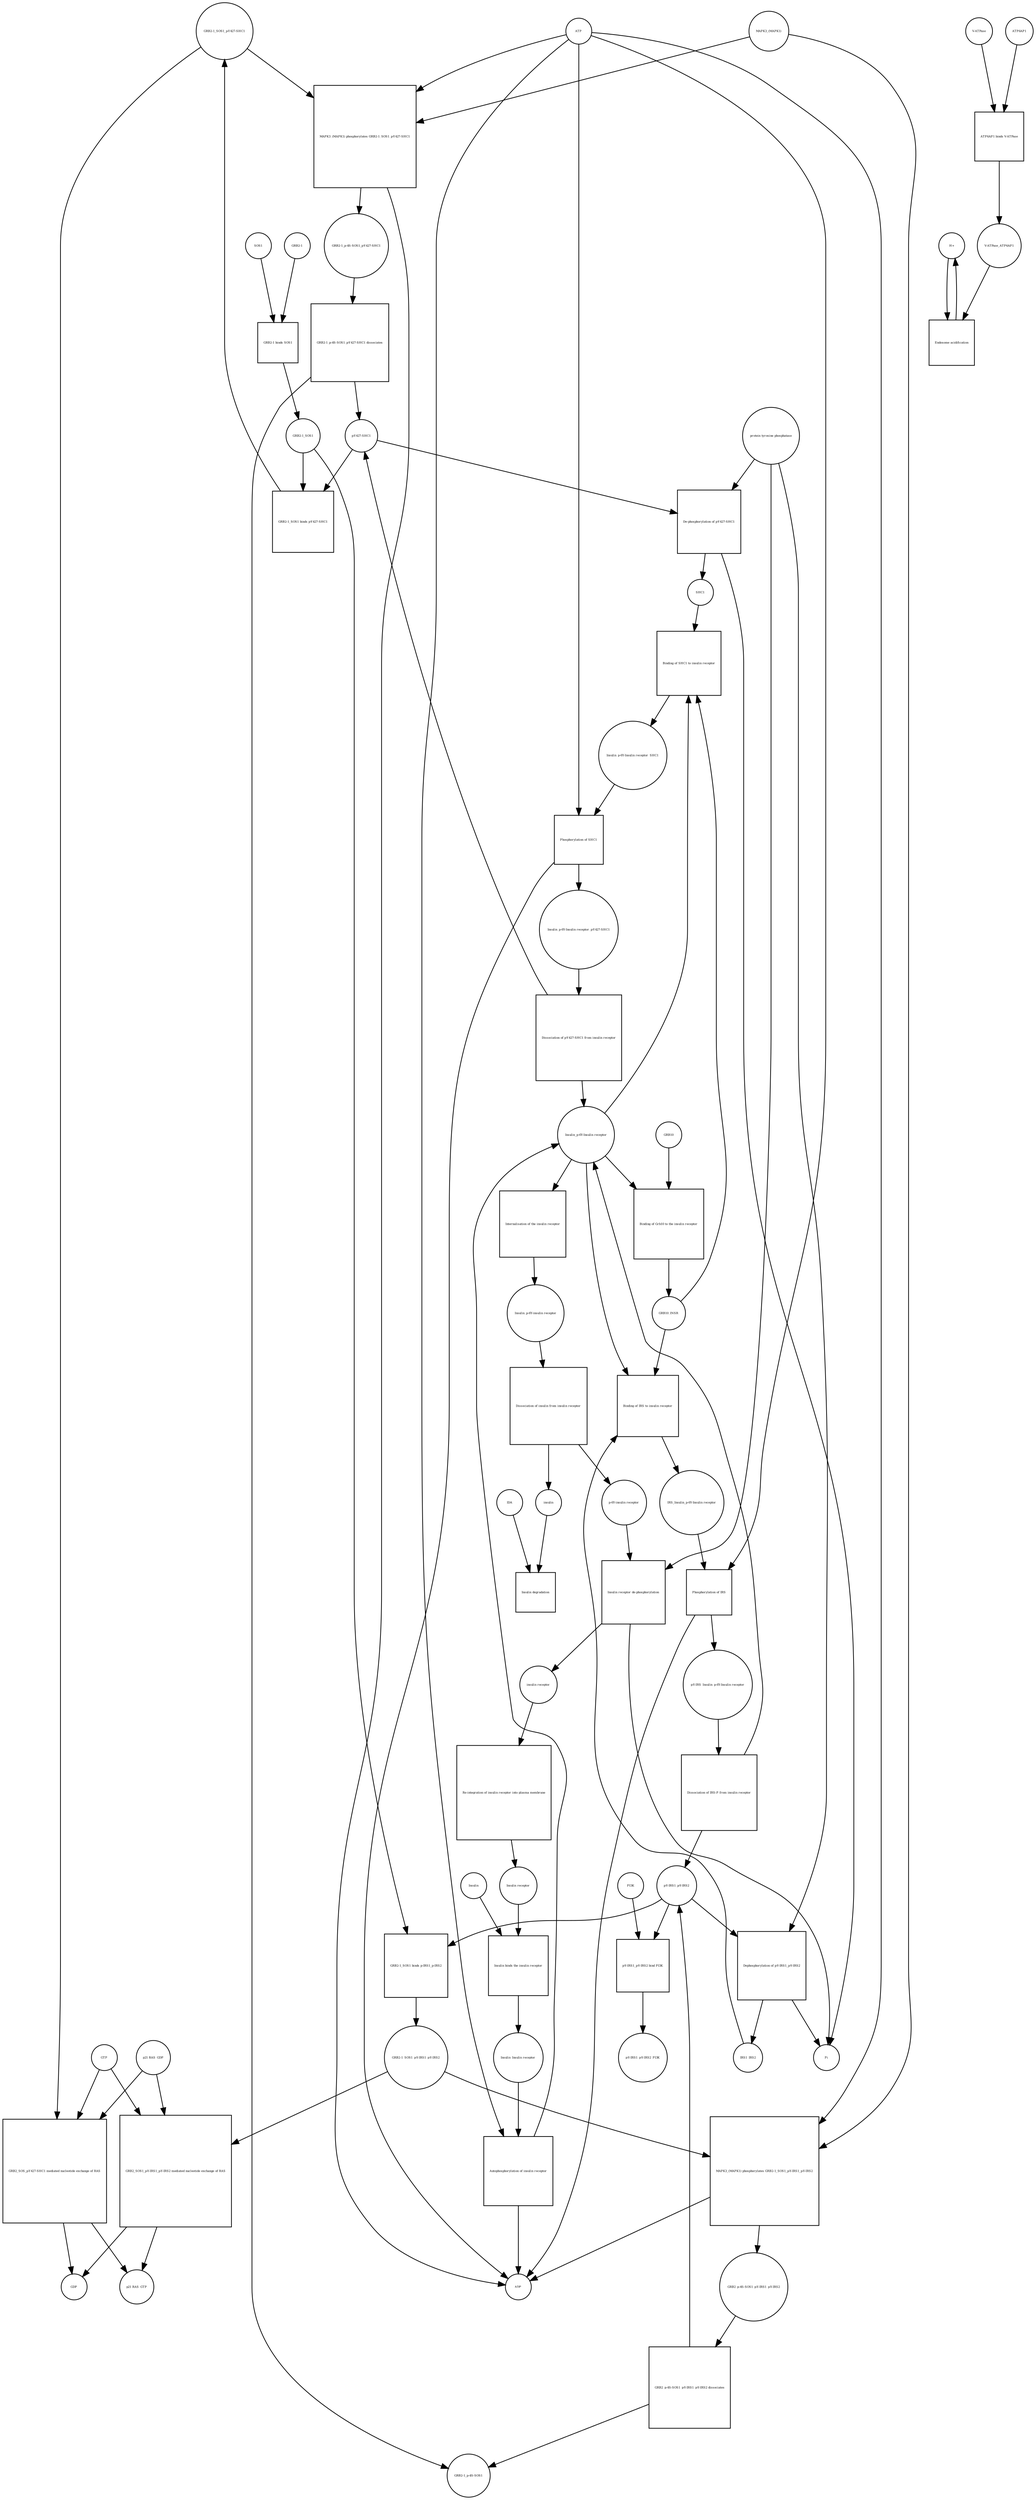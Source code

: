 strict digraph  {
GTP [annotation="", bipartite=0, cls="simple chemical", fontsize=4, label=GTP, shape=circle];
"GRB2_SOS1_p-Y-IRS1_p-Y-IRS2 mediated nucleotide exchange of RAS" [annotation="", bipartite=1, cls=process, fontsize=4, label="GRB2_SOS1_p-Y-IRS1_p-Y-IRS2 mediated nucleotide exchange of RAS", shape=square];
"IRS_Insulin_p-6Y-Insulin receptor" [annotation="", bipartite=0, cls=complex, fontsize=4, label="IRS_Insulin_p-6Y-Insulin receptor", shape=circle];
"Phosphorylation of IRS" [annotation="", bipartite=1, cls=process, fontsize=4, label="Phosphorylation of IRS", shape=square];
GRB10_INSR [annotation="", bipartite=0, cls=complex, fontsize=4, label=GRB10_INSR, shape=circle];
"Binding of IRS to insulin receptor" [annotation="", bipartite=1, cls=association, fontsize=4, label="Binding of IRS to insulin receptor", shape=square];
"Insulin_p-6Y-Insulin receptor" [annotation="", bipartite=0, cls=complex, fontsize=4, label="Insulin_p-6Y-Insulin receptor", shape=circle];
"Internalisation of the insulin receptor" [annotation="", bipartite=1, cls="omitted process", fontsize=4, label="Internalisation of the insulin receptor", shape=square];
"Insulin_p-6Y-Insulin receptor_SHC1" [annotation="", bipartite=0, cls=complex, fontsize=4, label="Insulin_p-6Y-Insulin receptor_SHC1", shape=circle];
"Phosphorylation of SHC1" [annotation="", bipartite=1, cls=process, fontsize=4, label="Phosphorylation of SHC1", shape=square];
"Insulin receptor" [annotation="", bipartite=0, cls=complex, fontsize=4, label="Insulin receptor", shape=circle];
"Insulin binds the insulin receptor" [annotation="", bipartite=1, cls=association, fontsize=4, label="Insulin binds the insulin receptor", shape=square];
"Binding of Grb10 to the insulin receptor" [annotation="", bipartite=1, cls=association, fontsize=4, label="Binding of Grb10 to the insulin receptor", shape=square];
"GRB2_p-4S-SOS1_p-Y-IRS1_p-Y-IRS2 dissociates" [annotation="", bipartite=1, cls=dissociation, fontsize=4, label="GRB2_p-4S-SOS1_p-Y-IRS1_p-Y-IRS2 dissociates", shape=square];
"GRB2-1_p-4S-SOS1" [annotation="", bipartite=0, cls=complex, fontsize=4, label="GRB2-1_p-4S-SOS1", shape=circle];
"Insulin_p-6Y-insulin receptor" [annotation="", bipartite=0, cls=complex, fontsize=4, label="Insulin_p-6Y-insulin receptor", shape=circle];
"Dissociation of insulin from insulin receptor" [annotation="", bipartite=1, cls=dissociation, fontsize=4, label="Dissociation of insulin from insulin receptor", shape=square];
Insulin [annotation="", bipartite=0, cls=complex, fontsize=4, label=Insulin, shape=circle];
"MAPK3_(MAPK1) phosphorylates GRB2-1_SOS1_p-Y-IRS1_p-Y-IRS2" [annotation="", bipartite=1, cls=process, fontsize=4, label="MAPK3_(MAPK1) phosphorylates GRB2-1_SOS1_p-Y-IRS1_p-Y-IRS2", shape=square];
ADP [annotation="", bipartite=0, cls="simple chemical", fontsize=4, label=ADP, shape=circle];
"Insulin_Insulin receptor" [annotation="", bipartite=0, cls=complex, fontsize=4, label="Insulin_Insulin receptor", shape=circle];
"protein tyrosine phosphatase" [annotation="", bipartite=0, cls="unspecified entity", fontsize=4, label="protein tyrosine phosphatase", shape=circle];
"Insulin receptor de-phosphorylation" [annotation="", bipartite=1, cls=process, fontsize=4, label="Insulin receptor de-phosphorylation", shape=square];
"H+" [annotation="", bipartite=0, cls="simple chemical", fontsize=4, label="H+", shape=circle];
"Endosome acidification" [annotation="", bipartite=1, cls=process, fontsize=4, label="Endosome acidification", shape=square];
"De-phosphorylation of p-Y427-SHC1" [annotation="", bipartite=1, cls="omitted process", fontsize=4, label="De-phosphorylation of p-Y427-SHC1", shape=square];
SHC1 [annotation="", bipartite=0, cls=macromolecule, fontsize=4, label=SHC1, shape=circle];
"Re-integration of insulin receptor into plasma membrane" [annotation="", bipartite=1, cls="omitted process", fontsize=4, label="Re-integration of insulin receptor into plasma membrane", shape=square];
"p-Y-IRS_Insulin_p-6Y-Insulin receptor" [annotation="", bipartite=0, cls=complex, fontsize=4, label="p-Y-IRS_Insulin_p-6Y-Insulin receptor", shape=circle];
"p-6Y-insulin receptor" [annotation="", bipartite=0, cls=complex, fontsize=4, label="p-6Y-insulin receptor", shape=circle];
ATP [annotation="", bipartite=0, cls="simple chemical", fontsize=4, label=ATP, shape=circle];
"Autophosphorylation of insulin receptor" [annotation="", bipartite=1, cls=process, fontsize=4, label="Autophosphorylation of insulin receptor", shape=square];
"insulin receptor" [annotation="", bipartite=0, cls=complex, fontsize=4, label="insulin receptor", shape=circle];
"GRB2-1_SOS1 binds p-IRS1_p-IRS2" [annotation="", bipartite=1, cls=association, fontsize=4, label="GRB2-1_SOS1 binds p-IRS1_p-IRS2", shape=square];
"GRB2-1_SOS1_p-Y-IRS1_p-Y-IRS2" [annotation="", bipartite=0, cls=complex, fontsize=4, label="GRB2-1_SOS1_p-Y-IRS1_p-Y-IRS2", shape=circle];
IRS1_IRS2 [annotation="", bipartite=0, cls="unspecified entity", fontsize=4, label=IRS1_IRS2, shape=circle];
"GRB2_SOS_p-Y427-SHC1 mediated nucleotide exchange of RAS" [annotation="", bipartite=1, cls=process, fontsize=4, label="GRB2_SOS_p-Y427-SHC1 mediated nucleotide exchange of RAS", shape=square];
GDP [annotation="", bipartite=0, cls="simple chemical", fontsize=4, label=GDP, shape=circle];
"Insulin_p-6Y-Insulin receptor_p-Y427-SHC1" [annotation="", bipartite=0, cls=complex, fontsize=4, label="Insulin_p-6Y-Insulin receptor_p-Y427-SHC1", shape=circle];
"Dissociation of IRS-P from insulin receptor" [annotation="", bipartite=1, cls=dissociation, fontsize=4, label="Dissociation of IRS-P from insulin receptor", shape=square];
"p-Y-IRS1_p-Y-IRS2" [annotation="", bipartite=0, cls="unspecified entity", fontsize=4, label="p-Y-IRS1_p-Y-IRS2", shape=circle];
"V-ATPase" [annotation="", bipartite=0, cls=complex, fontsize=4, label="V-ATPase", shape=circle];
"ATP6AP1 binds V-ATPase" [annotation="", bipartite=1, cls=association, fontsize=4, label="ATP6AP1 binds V-ATPase", shape=square];
"GRB2-1 binds SOS1" [annotation="", bipartite=1, cls=association, fontsize=4, label="GRB2-1 binds SOS1", shape=square];
"GRB2-1_SOS1" [annotation="", bipartite=0, cls=complex, fontsize=4, label="GRB2-1_SOS1", shape=circle];
"GRB2-1" [annotation="", bipartite=0, cls=macromolecule, fontsize=4, label="GRB2-1", shape=circle];
"Binding of SHC1 to insulin receptor" [annotation="", bipartite=1, cls=association, fontsize=4, label="Binding of SHC1 to insulin receptor", shape=square];
GRB10 [annotation="", bipartite=0, cls=macromolecule, fontsize=4, label=GRB10, shape=circle];
"GRB2-1_p-4S-SOS1_p-Y427-SHC1" [annotation="", bipartite=0, cls=complex, fontsize=4, label="GRB2-1_p-4S-SOS1_p-Y427-SHC1", shape=circle];
"GRB2-1_p-4S-SOS1_p-Y427-SHC1 dissociates" [annotation="", bipartite=1, cls=dissociation, fontsize=4, label="GRB2-1_p-4S-SOS1_p-Y427-SHC1 dissociates", shape=square];
PI3K [annotation="", bipartite=0, cls=complex, fontsize=4, label=PI3K, shape=circle];
"p-Y-IRS1_p-Y-IRS2 bind PI3K" [annotation="", bipartite=1, cls=association, fontsize=4, label="p-Y-IRS1_p-Y-IRS2 bind PI3K", shape=square];
"GRB2_p-4S-SOS1_p-Y-IRS1_p-Y-IRS2" [annotation="", bipartite=0, cls=complex, fontsize=4, label="GRB2_p-4S-SOS1_p-Y-IRS1_p-Y-IRS2", shape=circle];
"Dephosphorylation of p-Y-IRS1_p-Y-IRS2" [annotation="", bipartite=1, cls=process, fontsize=4, label="Dephosphorylation of p-Y-IRS1_p-Y-IRS2", shape=square];
Pi [annotation="", bipartite=0, cls="simple chemical", fontsize=4, label=Pi, shape=circle];
insulin [annotation="", bipartite=0, cls=complex, fontsize=4, label=insulin, shape=circle];
"MAPK3_(MAPK1) phosphorylates GRB2-1_SOS1_p-Y427-SHC1" [annotation="", bipartite=1, cls=process, fontsize=4, label="MAPK3_(MAPK1) phosphorylates GRB2-1_SOS1_p-Y427-SHC1", shape=square];
"V-ATPase_ATP6AP1" [annotation="", bipartite=0, cls=complex, fontsize=4, label="V-ATPase_ATP6AP1", shape=circle];
"p21 RAS_GDP" [annotation="", bipartite=0, cls=complex, fontsize=4, label="p21 RAS_GDP", shape=circle];
"p-Y-IRS1_p-Y-IRS2_PI3K" [annotation="", bipartite=0, cls=complex, fontsize=4, label="p-Y-IRS1_p-Y-IRS2_PI3K", shape=circle];
"GRB2-1_SOS1_p-Y427-SHC1" [annotation="", bipartite=0, cls=complex, fontsize=4, label="GRB2-1_SOS1_p-Y427-SHC1", shape=circle];
"p-Y427-SHC1" [annotation="", bipartite=0, cls=macromolecule, fontsize=4, label="p-Y427-SHC1", shape=circle];
"GRB2-1_SOS1 binds p-Y427-SHC1" [annotation="", bipartite=1, cls=association, fontsize=4, label="GRB2-1_SOS1 binds p-Y427-SHC1", shape=square];
ATP6AP1 [annotation="", bipartite=0, cls=macromolecule, fontsize=4, label=ATP6AP1, shape=circle];
"MAPK3_(MAPK1)" [annotation="", bipartite=0, cls="unspecified entity", fontsize=4, label="MAPK3_(MAPK1)", shape=circle];
"p21 RAS_GTP" [annotation="", bipartite=0, cls=complex, fontsize=4, label="p21 RAS_GTP", shape=circle];
"Dissociation of p-Y427-SHC1 from insulin receptor" [annotation="", bipartite=1, cls=dissociation, fontsize=4, label="Dissociation of p-Y427-SHC1 from insulin receptor", shape=square];
SOS1 [annotation="", bipartite=0, cls=macromolecule, fontsize=4, label=SOS1, shape=circle];
IDA [annotation="", bipartite=0, cls="unspecified entity", fontsize=4, label=IDA, shape=circle];
"Insulin degradation" [annotation="", bipartite=1, cls="omitted process", fontsize=4, label="Insulin degradation", shape=square];
GTP -> "GRB2_SOS1_p-Y-IRS1_p-Y-IRS2 mediated nucleotide exchange of RAS"  [annotation="", interaction_type=consumption];
GTP -> "GRB2_SOS_p-Y427-SHC1 mediated nucleotide exchange of RAS"  [annotation="", interaction_type=consumption];
"GRB2_SOS1_p-Y-IRS1_p-Y-IRS2 mediated nucleotide exchange of RAS" -> GDP  [annotation="", interaction_type=production];
"GRB2_SOS1_p-Y-IRS1_p-Y-IRS2 mediated nucleotide exchange of RAS" -> "p21 RAS_GTP"  [annotation="", interaction_type=production];
"IRS_Insulin_p-6Y-Insulin receptor" -> "Phosphorylation of IRS"  [annotation="", interaction_type=catalysis];
"Phosphorylation of IRS" -> "p-Y-IRS_Insulin_p-6Y-Insulin receptor"  [annotation="", interaction_type=production];
"Phosphorylation of IRS" -> ADP  [annotation="", interaction_type=production];
GRB10_INSR -> "Binding of IRS to insulin receptor"  [annotation="", interaction_type=inhibition];
GRB10_INSR -> "Binding of SHC1 to insulin receptor"  [annotation="", interaction_type=inhibition];
"Binding of IRS to insulin receptor" -> "IRS_Insulin_p-6Y-Insulin receptor"  [annotation="", interaction_type=production];
"Insulin_p-6Y-Insulin receptor" -> "Internalisation of the insulin receptor"  [annotation="", interaction_type=consumption];
"Insulin_p-6Y-Insulin receptor" -> "Binding of Grb10 to the insulin receptor"  [annotation="", interaction_type=consumption];
"Insulin_p-6Y-Insulin receptor" -> "Binding of IRS to insulin receptor"  [annotation="", interaction_type=consumption];
"Insulin_p-6Y-Insulin receptor" -> "Binding of SHC1 to insulin receptor"  [annotation="", interaction_type=consumption];
"Internalisation of the insulin receptor" -> "Insulin_p-6Y-insulin receptor"  [annotation="", interaction_type=production];
"Insulin_p-6Y-Insulin receptor_SHC1" -> "Phosphorylation of SHC1"  [annotation="", interaction_type=consumption];
"Phosphorylation of SHC1" -> "Insulin_p-6Y-Insulin receptor_p-Y427-SHC1"  [annotation="", interaction_type=production];
"Phosphorylation of SHC1" -> ADP  [annotation="", interaction_type=production];
"Insulin receptor" -> "Insulin binds the insulin receptor"  [annotation="", interaction_type=consumption];
"Insulin binds the insulin receptor" -> "Insulin_Insulin receptor"  [annotation="", interaction_type=production];
"Binding of Grb10 to the insulin receptor" -> GRB10_INSR  [annotation="", interaction_type=production];
"GRB2_p-4S-SOS1_p-Y-IRS1_p-Y-IRS2 dissociates" -> "GRB2-1_p-4S-SOS1"  [annotation="", interaction_type=production];
"GRB2_p-4S-SOS1_p-Y-IRS1_p-Y-IRS2 dissociates" -> "p-Y-IRS1_p-Y-IRS2"  [annotation="", interaction_type=production];
"Insulin_p-6Y-insulin receptor" -> "Dissociation of insulin from insulin receptor"  [annotation="", interaction_type=consumption];
"Dissociation of insulin from insulin receptor" -> insulin  [annotation="", interaction_type=production];
"Dissociation of insulin from insulin receptor" -> "p-6Y-insulin receptor"  [annotation="", interaction_type=production];
Insulin -> "Insulin binds the insulin receptor"  [annotation="", interaction_type=consumption];
"MAPK3_(MAPK1) phosphorylates GRB2-1_SOS1_p-Y-IRS1_p-Y-IRS2" -> ADP  [annotation="", interaction_type=production];
"MAPK3_(MAPK1) phosphorylates GRB2-1_SOS1_p-Y-IRS1_p-Y-IRS2" -> "GRB2_p-4S-SOS1_p-Y-IRS1_p-Y-IRS2"  [annotation="", interaction_type=production];
"Insulin_Insulin receptor" -> "Autophosphorylation of insulin receptor"  [annotation="", interaction_type=consumption];
"protein tyrosine phosphatase" -> "Insulin receptor de-phosphorylation"  [annotation="", interaction_type=catalysis];
"protein tyrosine phosphatase" -> "De-phosphorylation of p-Y427-SHC1"  [annotation="", interaction_type=catalysis];
"protein tyrosine phosphatase" -> "Dephosphorylation of p-Y-IRS1_p-Y-IRS2"  [annotation="", interaction_type=catalysis];
"Insulin receptor de-phosphorylation" -> "insulin receptor"  [annotation="", interaction_type=production];
"Insulin receptor de-phosphorylation" -> Pi  [annotation="", interaction_type=production];
"H+" -> "Endosome acidification"  [annotation="", interaction_type=consumption];
"Endosome acidification" -> "H+"  [annotation="", interaction_type=production];
"De-phosphorylation of p-Y427-SHC1" -> SHC1  [annotation="", interaction_type=production];
"De-phosphorylation of p-Y427-SHC1" -> Pi  [annotation="", interaction_type=production];
SHC1 -> "Binding of SHC1 to insulin receptor"  [annotation="", interaction_type=consumption];
"Re-integration of insulin receptor into plasma membrane" -> "Insulin receptor"  [annotation="", interaction_type=production];
"p-Y-IRS_Insulin_p-6Y-Insulin receptor" -> "Dissociation of IRS-P from insulin receptor"  [annotation="", interaction_type=consumption];
"p-6Y-insulin receptor" -> "Insulin receptor de-phosphorylation"  [annotation="", interaction_type=consumption];
ATP -> "Autophosphorylation of insulin receptor"  [annotation="", interaction_type=consumption];
ATP -> "MAPK3_(MAPK1) phosphorylates GRB2-1_SOS1_p-Y427-SHC1"  [annotation="", interaction_type=consumption];
ATP -> "Phosphorylation of SHC1"  [annotation="", interaction_type=consumption];
ATP -> "MAPK3_(MAPK1) phosphorylates GRB2-1_SOS1_p-Y-IRS1_p-Y-IRS2"  [annotation="", interaction_type=consumption];
ATP -> "Phosphorylation of IRS"  [annotation="", interaction_type=consumption];
"Autophosphorylation of insulin receptor" -> "Insulin_p-6Y-Insulin receptor"  [annotation="", interaction_type=production];
"Autophosphorylation of insulin receptor" -> ADP  [annotation="", interaction_type=production];
"insulin receptor" -> "Re-integration of insulin receptor into plasma membrane"  [annotation="", interaction_type=consumption];
"GRB2-1_SOS1 binds p-IRS1_p-IRS2" -> "GRB2-1_SOS1_p-Y-IRS1_p-Y-IRS2"  [annotation="", interaction_type=production];
"GRB2-1_SOS1_p-Y-IRS1_p-Y-IRS2" -> "GRB2_SOS1_p-Y-IRS1_p-Y-IRS2 mediated nucleotide exchange of RAS"  [annotation="", interaction_type=catalysis];
"GRB2-1_SOS1_p-Y-IRS1_p-Y-IRS2" -> "MAPK3_(MAPK1) phosphorylates GRB2-1_SOS1_p-Y-IRS1_p-Y-IRS2"  [annotation="", interaction_type=consumption];
IRS1_IRS2 -> "Binding of IRS to insulin receptor"  [annotation="", interaction_type=consumption];
"GRB2_SOS_p-Y427-SHC1 mediated nucleotide exchange of RAS" -> GDP  [annotation="", interaction_type=production];
"GRB2_SOS_p-Y427-SHC1 mediated nucleotide exchange of RAS" -> "p21 RAS_GTP"  [annotation="", interaction_type=production];
"Insulin_p-6Y-Insulin receptor_p-Y427-SHC1" -> "Dissociation of p-Y427-SHC1 from insulin receptor"  [annotation="", interaction_type=consumption];
"Dissociation of IRS-P from insulin receptor" -> "Insulin_p-6Y-Insulin receptor"  [annotation="", interaction_type=production];
"Dissociation of IRS-P from insulin receptor" -> "p-Y-IRS1_p-Y-IRS2"  [annotation="", interaction_type=production];
"p-Y-IRS1_p-Y-IRS2" -> "GRB2-1_SOS1 binds p-IRS1_p-IRS2"  [annotation="", interaction_type=consumption];
"p-Y-IRS1_p-Y-IRS2" -> "Dephosphorylation of p-Y-IRS1_p-Y-IRS2"  [annotation="", interaction_type=consumption];
"p-Y-IRS1_p-Y-IRS2" -> "p-Y-IRS1_p-Y-IRS2 bind PI3K"  [annotation="", interaction_type=consumption];
"V-ATPase" -> "ATP6AP1 binds V-ATPase"  [annotation="", interaction_type=consumption];
"ATP6AP1 binds V-ATPase" -> "V-ATPase_ATP6AP1"  [annotation="", interaction_type=production];
"GRB2-1 binds SOS1" -> "GRB2-1_SOS1"  [annotation="", interaction_type=production];
"GRB2-1_SOS1" -> "GRB2-1_SOS1 binds p-Y427-SHC1"  [annotation="", interaction_type=consumption];
"GRB2-1_SOS1" -> "GRB2-1_SOS1 binds p-IRS1_p-IRS2"  [annotation="", interaction_type=consumption];
"GRB2-1" -> "GRB2-1 binds SOS1"  [annotation="", interaction_type=consumption];
"Binding of SHC1 to insulin receptor" -> "Insulin_p-6Y-Insulin receptor_SHC1"  [annotation="", interaction_type=production];
GRB10 -> "Binding of Grb10 to the insulin receptor"  [annotation="", interaction_type=consumption];
"GRB2-1_p-4S-SOS1_p-Y427-SHC1" -> "GRB2-1_p-4S-SOS1_p-Y427-SHC1 dissociates"  [annotation="", interaction_type=consumption];
"GRB2-1_p-4S-SOS1_p-Y427-SHC1 dissociates" -> "p-Y427-SHC1"  [annotation="", interaction_type=production];
"GRB2-1_p-4S-SOS1_p-Y427-SHC1 dissociates" -> "GRB2-1_p-4S-SOS1"  [annotation="", interaction_type=production];
PI3K -> "p-Y-IRS1_p-Y-IRS2 bind PI3K"  [annotation="", interaction_type=consumption];
"p-Y-IRS1_p-Y-IRS2 bind PI3K" -> "p-Y-IRS1_p-Y-IRS2_PI3K"  [annotation="", interaction_type=production];
"GRB2_p-4S-SOS1_p-Y-IRS1_p-Y-IRS2" -> "GRB2_p-4S-SOS1_p-Y-IRS1_p-Y-IRS2 dissociates"  [annotation="", interaction_type=consumption];
"Dephosphorylation of p-Y-IRS1_p-Y-IRS2" -> Pi  [annotation="", interaction_type=production];
"Dephosphorylation of p-Y-IRS1_p-Y-IRS2" -> IRS1_IRS2  [annotation="", interaction_type=production];
insulin -> "Insulin degradation"  [annotation="", interaction_type=consumption];
"MAPK3_(MAPK1) phosphorylates GRB2-1_SOS1_p-Y427-SHC1" -> ADP  [annotation="", interaction_type=production];
"MAPK3_(MAPK1) phosphorylates GRB2-1_SOS1_p-Y427-SHC1" -> "GRB2-1_p-4S-SOS1_p-Y427-SHC1"  [annotation="", interaction_type=production];
"V-ATPase_ATP6AP1" -> "Endosome acidification"  [annotation="", interaction_type=catalysis];
"p21 RAS_GDP" -> "GRB2_SOS_p-Y427-SHC1 mediated nucleotide exchange of RAS"  [annotation="", interaction_type=consumption];
"p21 RAS_GDP" -> "GRB2_SOS1_p-Y-IRS1_p-Y-IRS2 mediated nucleotide exchange of RAS"  [annotation="", interaction_type=consumption];
"GRB2-1_SOS1_p-Y427-SHC1" -> "MAPK3_(MAPK1) phosphorylates GRB2-1_SOS1_p-Y427-SHC1"  [annotation="", interaction_type=consumption];
"GRB2-1_SOS1_p-Y427-SHC1" -> "GRB2_SOS_p-Y427-SHC1 mediated nucleotide exchange of RAS"  [annotation="", interaction_type=catalysis];
"p-Y427-SHC1" -> "De-phosphorylation of p-Y427-SHC1"  [annotation="", interaction_type=consumption];
"p-Y427-SHC1" -> "GRB2-1_SOS1 binds p-Y427-SHC1"  [annotation="", interaction_type=consumption];
"GRB2-1_SOS1 binds p-Y427-SHC1" -> "GRB2-1_SOS1_p-Y427-SHC1"  [annotation="", interaction_type=production];
ATP6AP1 -> "ATP6AP1 binds V-ATPase"  [annotation="", interaction_type=consumption];
"MAPK3_(MAPK1)" -> "MAPK3_(MAPK1) phosphorylates GRB2-1_SOS1_p-Y427-SHC1"  [annotation="", interaction_type=catalysis];
"MAPK3_(MAPK1)" -> "MAPK3_(MAPK1) phosphorylates GRB2-1_SOS1_p-Y-IRS1_p-Y-IRS2"  [annotation="", interaction_type=catalysis];
"Dissociation of p-Y427-SHC1 from insulin receptor" -> "p-Y427-SHC1"  [annotation="", interaction_type=production];
"Dissociation of p-Y427-SHC1 from insulin receptor" -> "Insulin_p-6Y-Insulin receptor"  [annotation="", interaction_type=production];
SOS1 -> "GRB2-1 binds SOS1"  [annotation="", interaction_type=consumption];
IDA -> "Insulin degradation"  [annotation="", interaction_type=catalysis];
}
